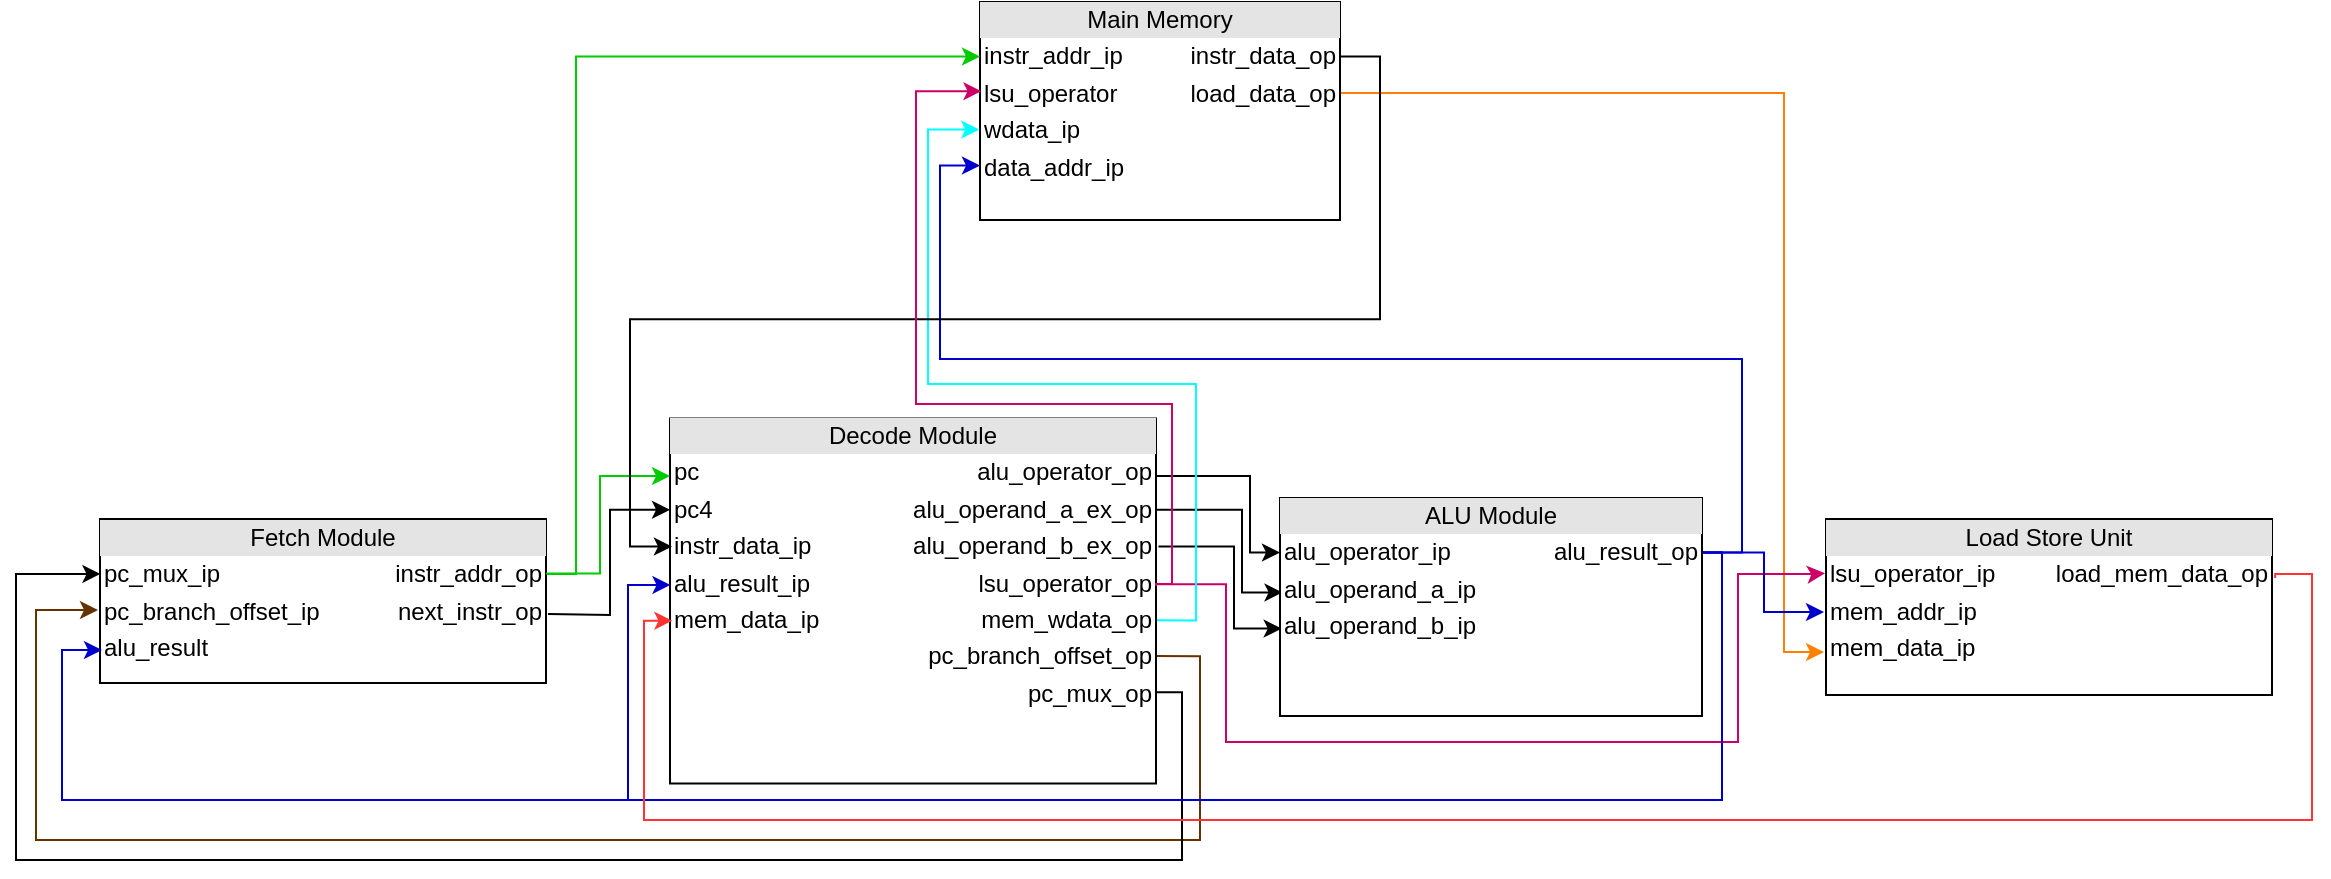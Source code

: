 <mxfile version="26.0.6">
  <diagram name="Page-1" id="NW6LL0QCtOR4HHvBvw2L">
    <mxGraphModel dx="1618" dy="529" grid="0" gridSize="10" guides="1" tooltips="1" connect="1" arrows="1" fold="1" page="0" pageScale="1" pageWidth="850" pageHeight="1100" math="0" shadow="0">
      <root>
        <mxCell id="0" />
        <mxCell id="1" parent="0" />
        <mxCell id="wjO7CZwOR7aHs0zxfu3a-127" style="edgeStyle=orthogonalEdgeStyle;rounded=0;orthogonalLoop=1;jettySize=auto;html=1;exitX=0.997;exitY=0.417;exitDx=0;exitDy=0;exitPerimeter=0;strokeColor=#FF8000;" edge="1" parent="1" source="wjO7CZwOR7aHs0zxfu3a-108">
          <mxGeometry relative="1" as="geometry">
            <mxPoint x="767" y="378" as="targetPoint" />
            <Array as="points">
              <mxPoint x="747" y="99" />
              <mxPoint x="747" y="378" />
            </Array>
          </mxGeometry>
        </mxCell>
        <mxCell id="wjO7CZwOR7aHs0zxfu3a-108" value="&lt;div style=&quot;text-align: center; box-sizing: border-box; width: 100%; background: rgb(228, 228, 228); padding: 2px;&quot;&gt;Main Memory&lt;/div&gt;&lt;table style=&quot;width:100%;font-size:1em;&quot; cellpadding=&quot;2&quot; cellspacing=&quot;0&quot;&gt;&lt;tbody&gt;&lt;tr&gt;&lt;td&gt;instr_addr_ip&lt;/td&gt;&lt;td style=&quot;text-align: right;&quot;&gt;instr_data_op&lt;/td&gt;&lt;/tr&gt;&lt;tr&gt;&lt;td&gt;lsu_operator&lt;/td&gt;&lt;td style=&quot;text-align: right;&quot;&gt;load_data_op&lt;/td&gt;&lt;/tr&gt;&lt;tr&gt;&lt;td&gt;wdata_ip&lt;/td&gt;&lt;td style=&quot;text-align: right;&quot;&gt;&lt;br&gt;&lt;/td&gt;&lt;/tr&gt;&lt;tr&gt;&lt;td&gt;data_addr_ip&lt;/td&gt;&lt;td&gt;&lt;br&gt;&lt;/td&gt;&lt;/tr&gt;&lt;tr&gt;&lt;td&gt;&lt;br&gt;&lt;/td&gt;&lt;td&gt;&lt;br&gt;&lt;/td&gt;&lt;/tr&gt;&lt;/tbody&gt;&lt;/table&gt;" style="verticalAlign=top;align=left;overflow=fill;html=1;whiteSpace=wrap;strokeWidth=1;" vertex="1" parent="1">
          <mxGeometry x="345" y="53" width="180" height="109" as="geometry" />
        </mxCell>
        <mxCell id="wjO7CZwOR7aHs0zxfu3a-114" style="edgeStyle=orthogonalEdgeStyle;rounded=0;orthogonalLoop=1;jettySize=auto;html=1;entryX=0;entryY=0.25;entryDx=0;entryDy=0;" edge="1" parent="1" target="wjO7CZwOR7aHs0zxfu3a-110">
          <mxGeometry relative="1" as="geometry">
            <mxPoint x="129" y="359" as="sourcePoint" />
            <Array as="points" />
          </mxGeometry>
        </mxCell>
        <mxCell id="wjO7CZwOR7aHs0zxfu3a-129" style="edgeStyle=orthogonalEdgeStyle;rounded=0;orthogonalLoop=1;jettySize=auto;html=1;exitX=1;exitY=0.25;exitDx=0;exitDy=0;entryX=0;entryY=0.25;entryDx=0;entryDy=0;strokeColor=#00CC00;" edge="1" parent="1" source="wjO7CZwOR7aHs0zxfu3a-109" target="wjO7CZwOR7aHs0zxfu3a-108">
          <mxGeometry relative="1" as="geometry">
            <mxPoint x="148" y="62" as="targetPoint" />
            <Array as="points">
              <mxPoint x="128" y="339" />
              <mxPoint x="143" y="339" />
              <mxPoint x="143" y="80" />
            </Array>
          </mxGeometry>
        </mxCell>
        <mxCell id="wjO7CZwOR7aHs0zxfu3a-109" value="&lt;div style=&quot;text-align: center; box-sizing: border-box; width: 100%; background: rgb(228, 228, 228); padding: 2px;&quot;&gt;Fetch Module&lt;/div&gt;&lt;table style=&quot;width:100%;font-size:1em;&quot; cellpadding=&quot;2&quot; cellspacing=&quot;0&quot;&gt;&lt;tbody&gt;&lt;tr&gt;&lt;td&gt;pc_mux_ip&lt;/td&gt;&lt;td style=&quot;text-align: right;&quot;&gt;instr_addr_op&lt;/td&gt;&lt;/tr&gt;&lt;tr&gt;&lt;td&gt;pc_branch_offset_ip&lt;/td&gt;&lt;td style=&quot;text-align: right;&quot;&gt;next_instr_op&lt;/td&gt;&lt;/tr&gt;&lt;tr&gt;&lt;td&gt;alu_result&lt;/td&gt;&lt;td style=&quot;text-align: right;&quot;&gt;&lt;br&gt;&lt;/td&gt;&lt;/tr&gt;&lt;tr&gt;&lt;td&gt;&lt;br&gt;&lt;/td&gt;&lt;td&gt;&lt;br&gt;&lt;/td&gt;&lt;/tr&gt;&lt;tr&gt;&lt;td&gt;&lt;br&gt;&lt;/td&gt;&lt;td&gt;&lt;br&gt;&lt;/td&gt;&lt;/tr&gt;&lt;/tbody&gt;&lt;/table&gt;" style="verticalAlign=top;align=left;overflow=fill;html=1;whiteSpace=wrap;strokeWidth=1;" vertex="1" parent="1">
          <mxGeometry x="-95" y="311.5" width="223" height="82" as="geometry" />
        </mxCell>
        <mxCell id="wjO7CZwOR7aHs0zxfu3a-115" style="edgeStyle=orthogonalEdgeStyle;rounded=0;orthogonalLoop=1;jettySize=auto;html=1;exitX=1.005;exitY=0.351;exitDx=0;exitDy=0;entryX=0.004;entryY=0.599;entryDx=0;entryDy=0;entryPerimeter=0;exitPerimeter=0;" edge="1" parent="1" source="wjO7CZwOR7aHs0zxfu3a-110" target="wjO7CZwOR7aHs0zxfu3a-111">
          <mxGeometry relative="1" as="geometry">
            <Array as="points">
              <mxPoint x="472" y="325" />
              <mxPoint x="472" y="366" />
            </Array>
          </mxGeometry>
        </mxCell>
        <mxCell id="wjO7CZwOR7aHs0zxfu3a-116" style="edgeStyle=orthogonalEdgeStyle;rounded=0;orthogonalLoop=1;jettySize=auto;html=1;exitX=1;exitY=0.25;exitDx=0;exitDy=0;entryX=0.006;entryY=0.433;entryDx=0;entryDy=0;entryPerimeter=0;" edge="1" parent="1" source="wjO7CZwOR7aHs0zxfu3a-110" target="wjO7CZwOR7aHs0zxfu3a-111">
          <mxGeometry relative="1" as="geometry">
            <Array as="points">
              <mxPoint x="476" y="307" />
              <mxPoint x="476" y="348" />
            </Array>
          </mxGeometry>
        </mxCell>
        <mxCell id="wjO7CZwOR7aHs0zxfu3a-117" style="edgeStyle=orthogonalEdgeStyle;rounded=0;orthogonalLoop=1;jettySize=auto;html=1;entryX=0;entryY=0.25;entryDx=0;entryDy=0;" edge="1" parent="1" target="wjO7CZwOR7aHs0zxfu3a-111">
          <mxGeometry relative="1" as="geometry">
            <mxPoint x="433" y="289" as="sourcePoint" />
            <Array as="points">
              <mxPoint x="433" y="290" />
              <mxPoint x="480" y="290" />
              <mxPoint x="480" y="328" />
            </Array>
          </mxGeometry>
        </mxCell>
        <mxCell id="wjO7CZwOR7aHs0zxfu3a-119" style="edgeStyle=orthogonalEdgeStyle;rounded=0;orthogonalLoop=1;jettySize=auto;html=1;exitX=0.998;exitY=0.454;exitDx=0;exitDy=0;exitPerimeter=0;entryX=-0.002;entryY=0.308;entryDx=0;entryDy=0;entryPerimeter=0;fillColor=#FF3333;strokeColor=#CC0066;" edge="1" parent="1" source="wjO7CZwOR7aHs0zxfu3a-110" target="wjO7CZwOR7aHs0zxfu3a-112">
          <mxGeometry relative="1" as="geometry">
            <mxPoint x="763" y="342" as="targetPoint" />
            <Array as="points">
              <mxPoint x="468" y="344" />
              <mxPoint x="468" y="423" />
              <mxPoint x="724" y="423" />
              <mxPoint x="724" y="339" />
              <mxPoint x="763" y="339" />
            </Array>
          </mxGeometry>
        </mxCell>
        <mxCell id="wjO7CZwOR7aHs0zxfu3a-134" style="edgeStyle=orthogonalEdgeStyle;rounded=0;orthogonalLoop=1;jettySize=auto;html=1;exitX=0.996;exitY=0.651;exitDx=0;exitDy=0;exitPerimeter=0;strokeColor=#663300;" edge="1" parent="1" source="wjO7CZwOR7aHs0zxfu3a-110">
          <mxGeometry relative="1" as="geometry">
            <mxPoint x="-96" y="357" as="targetPoint" />
            <Array as="points">
              <mxPoint x="455" y="380" />
              <mxPoint x="455" y="472" />
              <mxPoint x="-127" y="472" />
              <mxPoint x="-127" y="357" />
            </Array>
          </mxGeometry>
        </mxCell>
        <mxCell id="wjO7CZwOR7aHs0zxfu3a-139" style="edgeStyle=orthogonalEdgeStyle;rounded=0;orthogonalLoop=1;jettySize=auto;html=1;exitX=1;exitY=0.75;exitDx=0;exitDy=0;entryX=0.001;entryY=0.335;entryDx=0;entryDy=0;entryPerimeter=0;" edge="1" parent="1" source="wjO7CZwOR7aHs0zxfu3a-110" target="wjO7CZwOR7aHs0zxfu3a-109">
          <mxGeometry relative="1" as="geometry">
            <mxPoint x="-145" y="336" as="targetPoint" />
            <Array as="points">
              <mxPoint x="446" y="398" />
              <mxPoint x="446" y="482" />
              <mxPoint x="-137" y="482" />
              <mxPoint x="-137" y="339" />
            </Array>
          </mxGeometry>
        </mxCell>
        <mxCell id="wjO7CZwOR7aHs0zxfu3a-143" style="edgeStyle=orthogonalEdgeStyle;rounded=0;orthogonalLoop=1;jettySize=auto;html=1;exitX=0.999;exitY=0.553;exitDx=0;exitDy=0;entryX=-0.002;entryY=0.585;entryDx=0;entryDy=0;entryPerimeter=0;exitPerimeter=0;strokeColor=#00FFFF;" edge="1" parent="1" source="wjO7CZwOR7aHs0zxfu3a-110" target="wjO7CZwOR7aHs0zxfu3a-108">
          <mxGeometry relative="1" as="geometry">
            <mxPoint x="322" y="219" as="targetPoint" />
            <Array as="points">
              <mxPoint x="453" y="362" />
              <mxPoint x="453" y="244" />
              <mxPoint x="319" y="244" />
              <mxPoint x="319" y="117" />
            </Array>
          </mxGeometry>
        </mxCell>
        <mxCell id="wjO7CZwOR7aHs0zxfu3a-110" value="&lt;div style=&quot;text-align: center; box-sizing: border-box; width: 100%; background: rgb(228, 228, 228); padding: 2px;&quot;&gt;Decode Module&lt;/div&gt;&lt;table style=&quot;width:100%;font-size:1em;&quot; cellpadding=&quot;2&quot; cellspacing=&quot;0&quot;&gt;&lt;tbody&gt;&lt;tr&gt;&lt;td&gt;pc&lt;/td&gt;&lt;td style=&quot;text-align: right;&quot;&gt;alu_operator_op&lt;/td&gt;&lt;/tr&gt;&lt;tr&gt;&lt;td&gt;pc4&lt;/td&gt;&lt;td style=&quot;text-align: right;&quot;&gt;alu_operand_a_ex_op&lt;/td&gt;&lt;/tr&gt;&lt;tr&gt;&lt;td&gt;instr_data_ip&lt;/td&gt;&lt;td style=&quot;text-align: right;&quot;&gt;alu_operand_b_ex_op&lt;/td&gt;&lt;/tr&gt;&lt;tr&gt;&lt;td&gt;alu_result_ip&lt;/td&gt;&lt;td style=&quot;text-align: right;&quot;&gt;lsu_operator_op&lt;/td&gt;&lt;/tr&gt;&lt;tr&gt;&lt;td&gt;mem_data_ip&lt;/td&gt;&lt;td style=&quot;text-align: right;&quot;&gt;mem_wdata_op&lt;/td&gt;&lt;/tr&gt;&lt;tr&gt;&lt;td&gt;&lt;br&gt;&lt;/td&gt;&lt;td style=&quot;text-align: right;&quot;&gt;pc_branch_offset_op&lt;/td&gt;&lt;/tr&gt;&lt;tr&gt;&lt;td&gt;&lt;br&gt;&lt;/td&gt;&lt;td style=&quot;text-align: right;&quot;&gt;&lt;span style=&quot;&quot;&gt;pc_mux_op&lt;/span&gt;&lt;/td&gt;&lt;/tr&gt;&lt;/tbody&gt;&lt;/table&gt;" style="verticalAlign=top;align=left;overflow=fill;html=1;whiteSpace=wrap;strokeWidth=1;" vertex="1" parent="1">
          <mxGeometry x="190" y="261.25" width="243" height="182.5" as="geometry" />
        </mxCell>
        <mxCell id="wjO7CZwOR7aHs0zxfu3a-121" style="edgeStyle=orthogonalEdgeStyle;rounded=0;orthogonalLoop=1;jettySize=auto;html=1;exitX=1;exitY=0.25;exitDx=0;exitDy=0;strokeColor=#0000CC;" edge="1" parent="1" source="wjO7CZwOR7aHs0zxfu3a-111">
          <mxGeometry relative="1" as="geometry">
            <mxPoint x="767" y="358" as="targetPoint" />
            <Array as="points">
              <mxPoint x="737" y="328" />
              <mxPoint x="737" y="358" />
            </Array>
          </mxGeometry>
        </mxCell>
        <mxCell id="wjO7CZwOR7aHs0zxfu3a-123" style="edgeStyle=orthogonalEdgeStyle;rounded=0;orthogonalLoop=1;jettySize=auto;html=1;exitX=1;exitY=0.25;exitDx=0;exitDy=0;entryX=0.001;entryY=0.456;entryDx=0;entryDy=0;entryPerimeter=0;strokeColor=#0000CC;" edge="1" parent="1" source="wjO7CZwOR7aHs0zxfu3a-111" target="wjO7CZwOR7aHs0zxfu3a-110">
          <mxGeometry relative="1" as="geometry">
            <mxPoint x="170" y="345" as="targetPoint" />
            <Array as="points">
              <mxPoint x="716" y="328" />
              <mxPoint x="716" y="452" />
              <mxPoint x="169" y="452" />
              <mxPoint x="169" y="345" />
            </Array>
          </mxGeometry>
        </mxCell>
        <mxCell id="wjO7CZwOR7aHs0zxfu3a-131" style="edgeStyle=orthogonalEdgeStyle;rounded=0;orthogonalLoop=1;jettySize=auto;html=1;exitX=1;exitY=0.25;exitDx=0;exitDy=0;entryX=0;entryY=0.75;entryDx=0;entryDy=0;strokeColor=#0000CC;" edge="1" parent="1" source="wjO7CZwOR7aHs0zxfu3a-111" target="wjO7CZwOR7aHs0zxfu3a-108">
          <mxGeometry relative="1" as="geometry" />
        </mxCell>
        <mxCell id="wjO7CZwOR7aHs0zxfu3a-144" style="edgeStyle=orthogonalEdgeStyle;rounded=0;orthogonalLoop=1;jettySize=auto;html=1;exitX=1;exitY=0.25;exitDx=0;exitDy=0;strokeColor=#0000CC;" edge="1" parent="1" source="wjO7CZwOR7aHs0zxfu3a-111">
          <mxGeometry relative="1" as="geometry">
            <mxPoint x="-94" y="377" as="targetPoint" />
            <Array as="points">
              <mxPoint x="716" y="328" />
              <mxPoint x="716" y="452" />
              <mxPoint x="-114" y="452" />
              <mxPoint x="-114" y="377" />
            </Array>
          </mxGeometry>
        </mxCell>
        <mxCell id="wjO7CZwOR7aHs0zxfu3a-111" value="&lt;div style=&quot;text-align: center; box-sizing: border-box; width: 100%; background: rgb(228, 228, 228); padding: 2px;&quot;&gt;ALU Module&lt;/div&gt;&lt;table style=&quot;width:100%;font-size:1em;&quot; cellpadding=&quot;2&quot; cellspacing=&quot;0&quot;&gt;&lt;tbody&gt;&lt;tr&gt;&lt;td&gt;alu_operator_ip&lt;/td&gt;&lt;td style=&quot;text-align: right;&quot;&gt;alu_result_op&lt;/td&gt;&lt;/tr&gt;&lt;tr&gt;&lt;td&gt;alu_operand_a_ip&lt;/td&gt;&lt;td style=&quot;text-align: right;&quot;&gt;&lt;br&gt;&lt;/td&gt;&lt;/tr&gt;&lt;tr&gt;&lt;td&gt;alu_operand_b_ip&lt;/td&gt;&lt;td style=&quot;text-align: right;&quot;&gt;&lt;br&gt;&lt;/td&gt;&lt;/tr&gt;&lt;tr&gt;&lt;td&gt;&lt;br&gt;&lt;/td&gt;&lt;td&gt;&lt;br&gt;&lt;/td&gt;&lt;/tr&gt;&lt;tr&gt;&lt;td&gt;&lt;br&gt;&lt;/td&gt;&lt;td&gt;&lt;br&gt;&lt;/td&gt;&lt;/tr&gt;&lt;/tbody&gt;&lt;/table&gt;" style="verticalAlign=top;align=left;overflow=fill;html=1;whiteSpace=wrap;strokeWidth=1;" vertex="1" parent="1">
          <mxGeometry x="495" y="301" width="211" height="109" as="geometry" />
        </mxCell>
        <mxCell id="wjO7CZwOR7aHs0zxfu3a-126" style="edgeStyle=orthogonalEdgeStyle;rounded=0;orthogonalLoop=1;jettySize=auto;html=1;exitX=1.007;exitY=0.335;exitDx=0;exitDy=0;entryX=0.005;entryY=0.554;entryDx=0;entryDy=0;entryPerimeter=0;exitPerimeter=0;strokeColor=#FF3333;" edge="1" parent="1" source="wjO7CZwOR7aHs0zxfu3a-112" target="wjO7CZwOR7aHs0zxfu3a-110">
          <mxGeometry relative="1" as="geometry">
            <mxPoint x="177" y="360" as="targetPoint" />
            <Array as="points">
              <mxPoint x="993" y="339" />
              <mxPoint x="1011" y="339" />
              <mxPoint x="1011" y="462" />
              <mxPoint x="177" y="462" />
              <mxPoint x="177" y="362" />
            </Array>
          </mxGeometry>
        </mxCell>
        <mxCell id="wjO7CZwOR7aHs0zxfu3a-112" value="&lt;div style=&quot;text-align: center; box-sizing: border-box; width: 100%; background: rgb(228, 228, 228); padding: 2px;&quot;&gt;Load Store Unit&lt;/div&gt;&lt;table style=&quot;width:100%;font-size:1em;&quot; cellpadding=&quot;2&quot; cellspacing=&quot;0&quot;&gt;&lt;tbody&gt;&lt;tr&gt;&lt;td&gt;lsu_operator_ip&lt;/td&gt;&lt;td style=&quot;text-align: right;&quot;&gt;load_mem_data_op&lt;/td&gt;&lt;/tr&gt;&lt;tr&gt;&lt;td&gt;mem_addr_ip&lt;/td&gt;&lt;td style=&quot;text-align: right;&quot;&gt;&lt;br&gt;&lt;/td&gt;&lt;/tr&gt;&lt;tr&gt;&lt;td&gt;mem_data_ip&lt;/td&gt;&lt;td style=&quot;text-align: right;&quot;&gt;&lt;br&gt;&lt;/td&gt;&lt;/tr&gt;&lt;tr&gt;&lt;td&gt;&lt;br&gt;&lt;/td&gt;&lt;td&gt;&lt;br&gt;&lt;/td&gt;&lt;/tr&gt;&lt;tr&gt;&lt;td&gt;&lt;br&gt;&lt;/td&gt;&lt;td&gt;&lt;br&gt;&lt;/td&gt;&lt;/tr&gt;&lt;/tbody&gt;&lt;/table&gt;" style="verticalAlign=top;align=left;overflow=fill;html=1;whiteSpace=wrap;strokeWidth=1;strokeColor=default;" vertex="1" parent="1">
          <mxGeometry x="768" y="311.5" width="223" height="88" as="geometry" />
        </mxCell>
        <mxCell id="wjO7CZwOR7aHs0zxfu3a-125" style="edgeStyle=orthogonalEdgeStyle;rounded=0;orthogonalLoop=1;jettySize=auto;html=1;exitX=1;exitY=0.332;exitDx=0;exitDy=0;exitPerimeter=0;strokeColor=#00CC00;" edge="1" parent="1" source="wjO7CZwOR7aHs0zxfu3a-109" target="wjO7CZwOR7aHs0zxfu3a-110">
          <mxGeometry relative="1" as="geometry">
            <mxPoint x="180" y="276" as="targetPoint" />
            <Array as="points">
              <mxPoint x="155" y="339" />
              <mxPoint x="155" y="290" />
            </Array>
          </mxGeometry>
        </mxCell>
        <mxCell id="wjO7CZwOR7aHs0zxfu3a-130" style="edgeStyle=orthogonalEdgeStyle;rounded=0;orthogonalLoop=1;jettySize=auto;html=1;exitX=1;exitY=0.25;exitDx=0;exitDy=0;entryX=0.004;entryY=0.351;entryDx=0;entryDy=0;entryPerimeter=0;" edge="1" parent="1" source="wjO7CZwOR7aHs0zxfu3a-108" target="wjO7CZwOR7aHs0zxfu3a-110">
          <mxGeometry relative="1" as="geometry" />
        </mxCell>
        <mxCell id="wjO7CZwOR7aHs0zxfu3a-142" style="edgeStyle=orthogonalEdgeStyle;rounded=0;orthogonalLoop=1;jettySize=auto;html=1;entryX=0.004;entryY=0.409;entryDx=0;entryDy=0;entryPerimeter=0;strokeColor=#CC0066;" edge="1" parent="1" target="wjO7CZwOR7aHs0zxfu3a-108">
          <mxGeometry relative="1" as="geometry">
            <mxPoint x="433" y="345" as="sourcePoint" />
            <Array as="points">
              <mxPoint x="433" y="344" />
              <mxPoint x="441" y="344" />
              <mxPoint x="441" y="254" />
              <mxPoint x="313" y="254" />
              <mxPoint x="313" y="98" />
            </Array>
          </mxGeometry>
        </mxCell>
      </root>
    </mxGraphModel>
  </diagram>
</mxfile>
